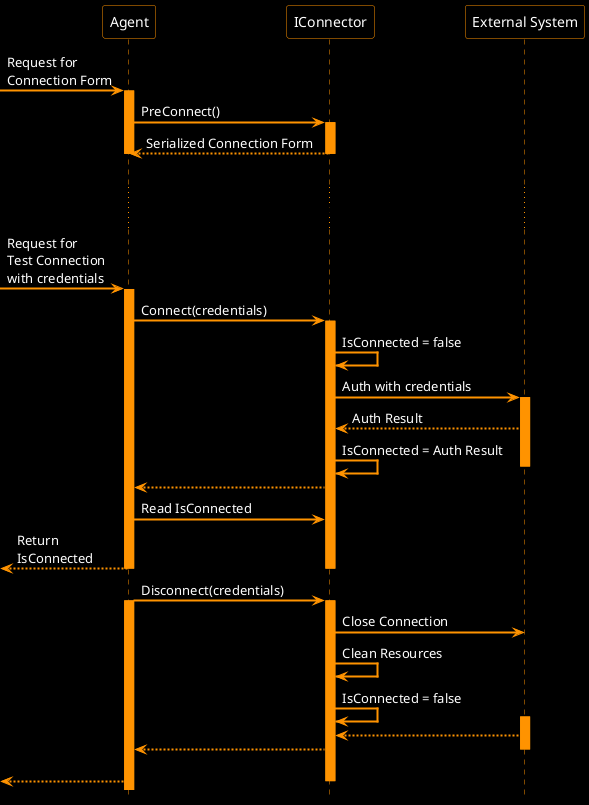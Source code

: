 @startuml

!define SHOW_PRECONNECT
!define SHOW_CONNECT
!define SHOW_DISCONNECT

skinparam backgroundColor #000000
skinparam shadowing false
skinparam sequenceArrowThickness 2

skinparam sequence {
    ArrowColor #FF9300
    ArrowFontName "Iosevka SS08"
    ArrowFontColor #FFFFFF
    
    DelayFontName "Iosevka SS08"
    DelayFontColor #FFFFFF

    LifeLineBorderColor #FF9300
    LifeLineBackgroundColor #FF9300

    ParticipantBorderColor #FF9300
    ParticipantBackgroundColor #000000
    ParticipantFontName "Iosevka SS08"
    ParticipantFontColor #FFFFFF
}

hide footbox

participant "Agent" as A
participant "IConnector" as C

!ifdef SHOW_CONNECT || SHOW_DISCONNECT
participant "External System" as E
!endif

!ifdef SHOW_PRECONNECT
[-> A: Request for\nConnection Form
activate A
A -> C: PreConnect()
activate C
C --> A: Serialized Connection Form
deactivate C
deactivate A
!endif

!ifdef SHOW_CONNECT
|||
... User fills Connection Form with credentials and press "OK" ...

[-> A: Request for\nTest Connection\nwith credentials
activate A
A -> C: Connect(credentials)
activate C
C -> C: IsConnected = false
C -> E: Auth with credentials
activate E
E --> C: Auth Result
C -> C: IsConnected = Auth Result
deactivate E
C --> A
A -> C: Read IsConnected 
[<-- A: Return\nIsConnected 
deactivate C
deactivate A
!endif

!ifdef SHOW_DISCONNECT
A -> C: Disconnect(credentials)
activate A
activate C
C -> E: Close Connection
C -> C: Clean Resources
C -> C: IsConnected = false
activate E
E --> C
C --> A
deactivate E
[<-- A: \t\t
deactivate E
deactivate C
!endif

@enduml
